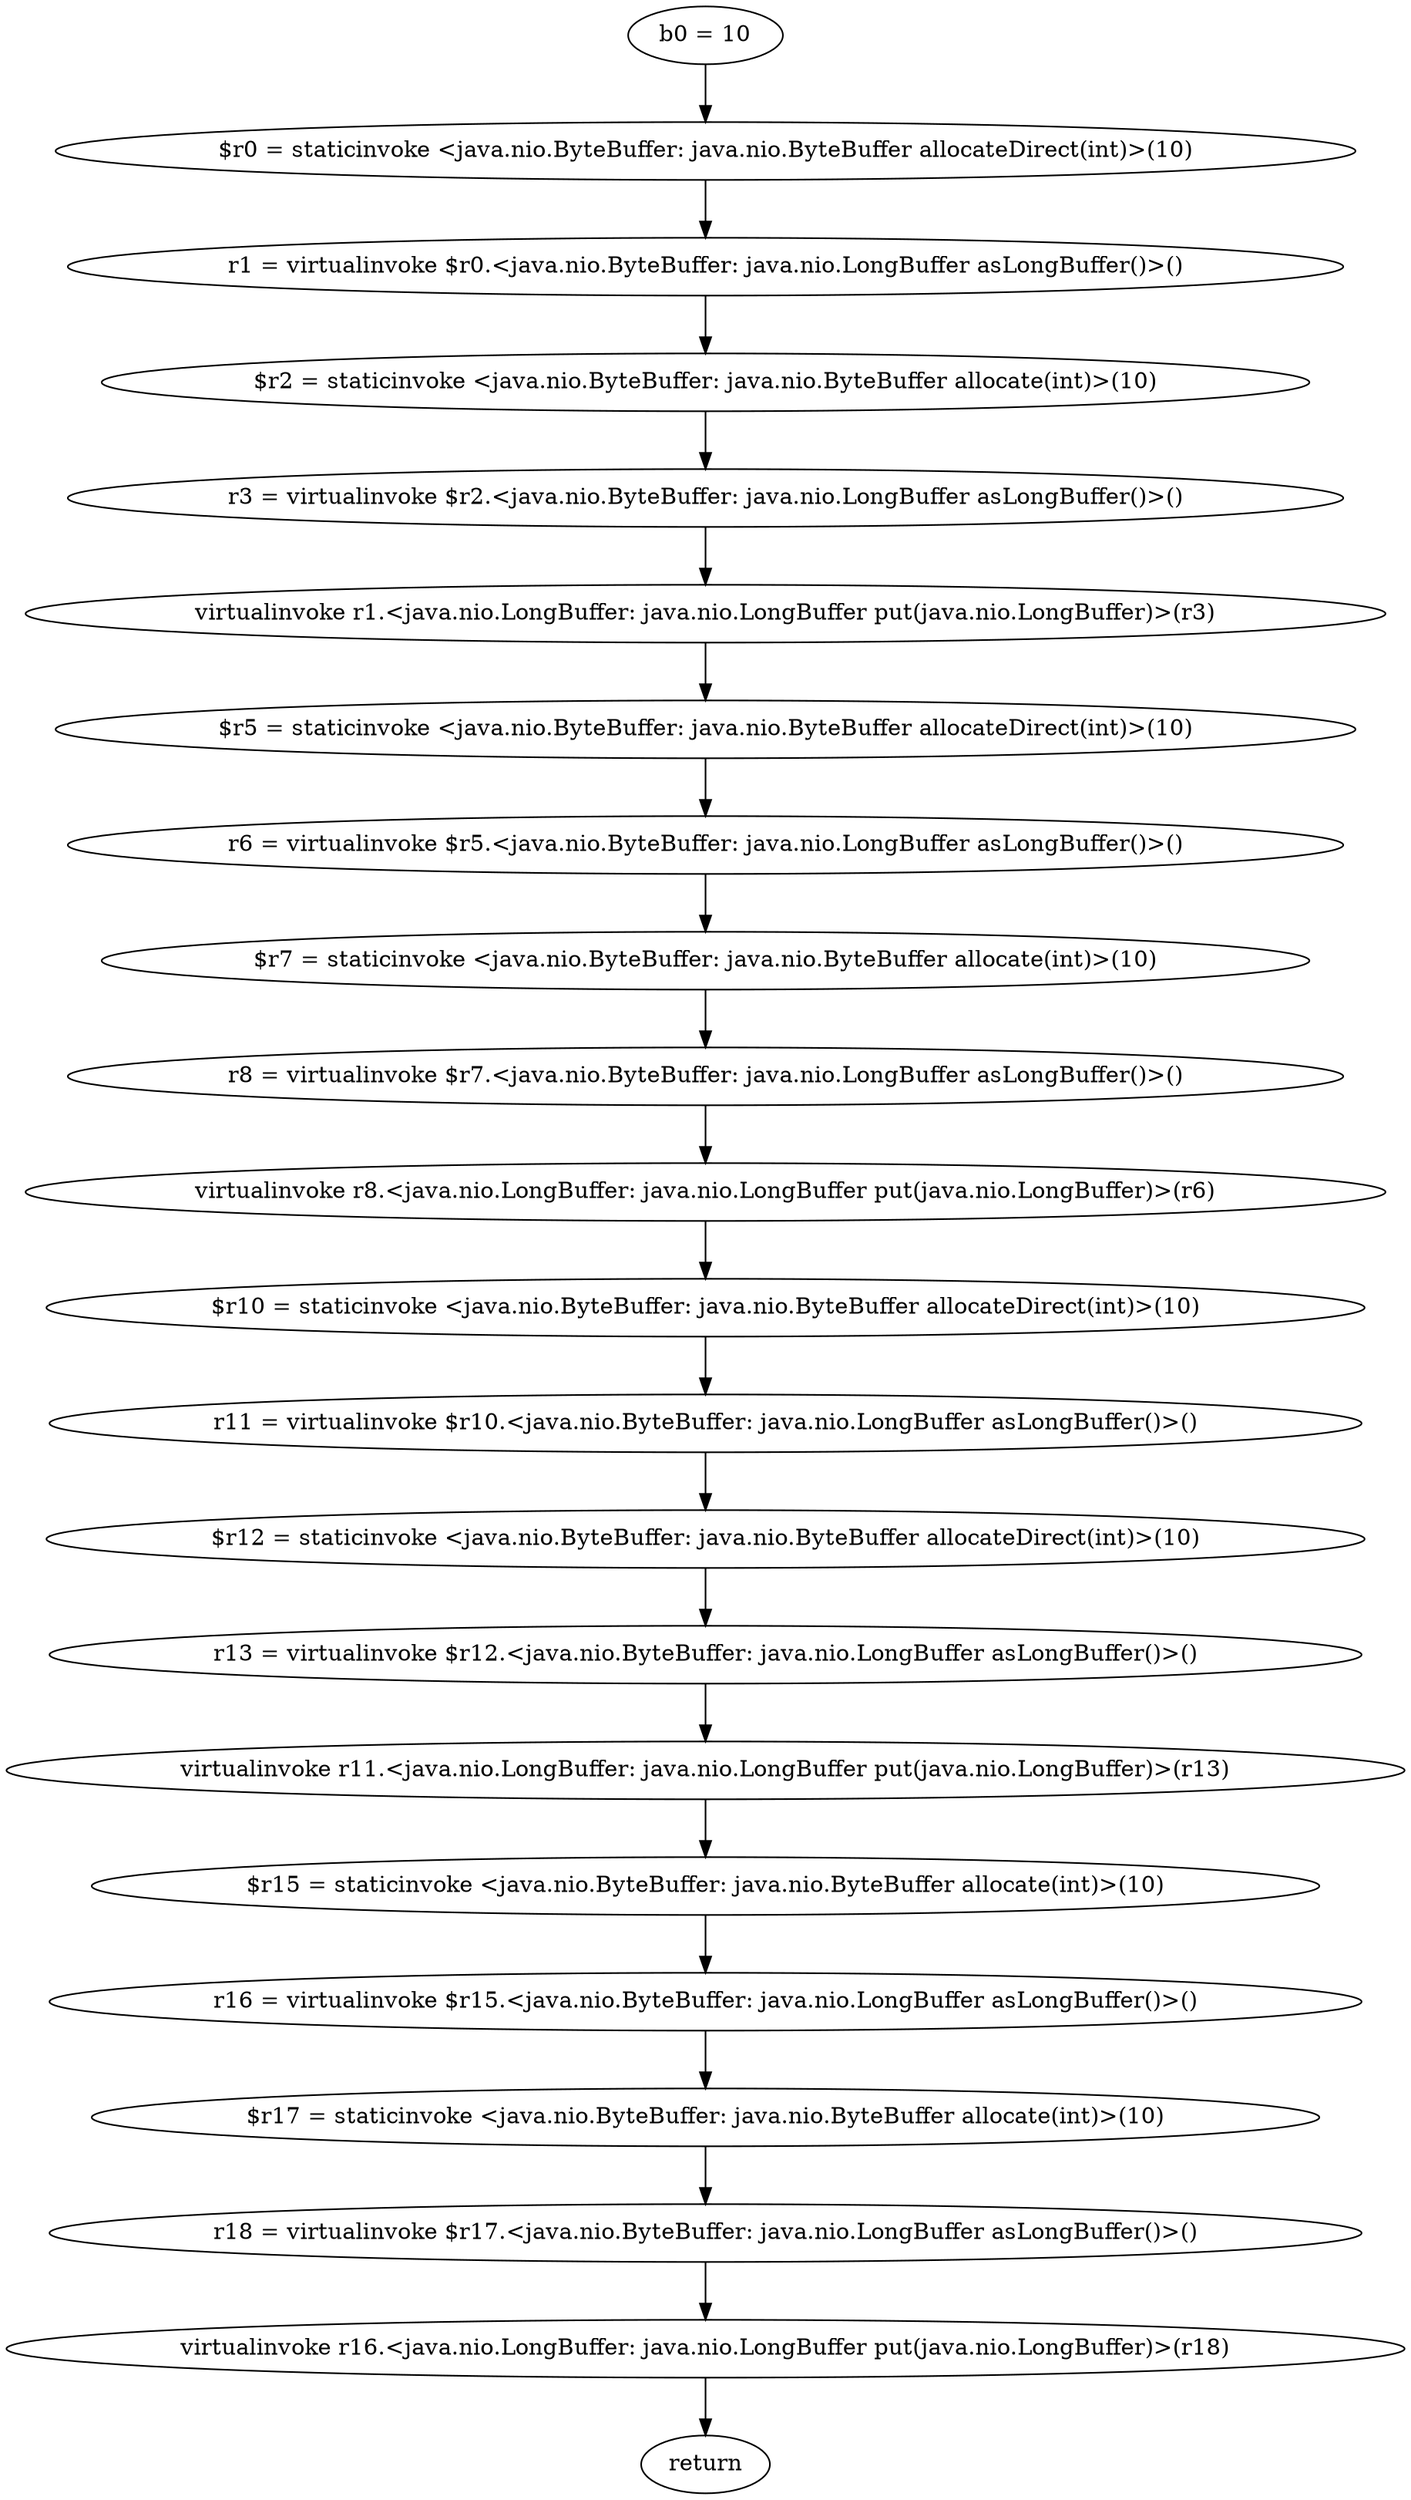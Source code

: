 digraph "unitGraph" {
    "b0 = 10"
    "$r0 = staticinvoke <java.nio.ByteBuffer: java.nio.ByteBuffer allocateDirect(int)>(10)"
    "r1 = virtualinvoke $r0.<java.nio.ByteBuffer: java.nio.LongBuffer asLongBuffer()>()"
    "$r2 = staticinvoke <java.nio.ByteBuffer: java.nio.ByteBuffer allocate(int)>(10)"
    "r3 = virtualinvoke $r2.<java.nio.ByteBuffer: java.nio.LongBuffer asLongBuffer()>()"
    "virtualinvoke r1.<java.nio.LongBuffer: java.nio.LongBuffer put(java.nio.LongBuffer)>(r3)"
    "$r5 = staticinvoke <java.nio.ByteBuffer: java.nio.ByteBuffer allocateDirect(int)>(10)"
    "r6 = virtualinvoke $r5.<java.nio.ByteBuffer: java.nio.LongBuffer asLongBuffer()>()"
    "$r7 = staticinvoke <java.nio.ByteBuffer: java.nio.ByteBuffer allocate(int)>(10)"
    "r8 = virtualinvoke $r7.<java.nio.ByteBuffer: java.nio.LongBuffer asLongBuffer()>()"
    "virtualinvoke r8.<java.nio.LongBuffer: java.nio.LongBuffer put(java.nio.LongBuffer)>(r6)"
    "$r10 = staticinvoke <java.nio.ByteBuffer: java.nio.ByteBuffer allocateDirect(int)>(10)"
    "r11 = virtualinvoke $r10.<java.nio.ByteBuffer: java.nio.LongBuffer asLongBuffer()>()"
    "$r12 = staticinvoke <java.nio.ByteBuffer: java.nio.ByteBuffer allocateDirect(int)>(10)"
    "r13 = virtualinvoke $r12.<java.nio.ByteBuffer: java.nio.LongBuffer asLongBuffer()>()"
    "virtualinvoke r11.<java.nio.LongBuffer: java.nio.LongBuffer put(java.nio.LongBuffer)>(r13)"
    "$r15 = staticinvoke <java.nio.ByteBuffer: java.nio.ByteBuffer allocate(int)>(10)"
    "r16 = virtualinvoke $r15.<java.nio.ByteBuffer: java.nio.LongBuffer asLongBuffer()>()"
    "$r17 = staticinvoke <java.nio.ByteBuffer: java.nio.ByteBuffer allocate(int)>(10)"
    "r18 = virtualinvoke $r17.<java.nio.ByteBuffer: java.nio.LongBuffer asLongBuffer()>()"
    "virtualinvoke r16.<java.nio.LongBuffer: java.nio.LongBuffer put(java.nio.LongBuffer)>(r18)"
    "return"
    "b0 = 10"->"$r0 = staticinvoke <java.nio.ByteBuffer: java.nio.ByteBuffer allocateDirect(int)>(10)";
    "$r0 = staticinvoke <java.nio.ByteBuffer: java.nio.ByteBuffer allocateDirect(int)>(10)"->"r1 = virtualinvoke $r0.<java.nio.ByteBuffer: java.nio.LongBuffer asLongBuffer()>()";
    "r1 = virtualinvoke $r0.<java.nio.ByteBuffer: java.nio.LongBuffer asLongBuffer()>()"->"$r2 = staticinvoke <java.nio.ByteBuffer: java.nio.ByteBuffer allocate(int)>(10)";
    "$r2 = staticinvoke <java.nio.ByteBuffer: java.nio.ByteBuffer allocate(int)>(10)"->"r3 = virtualinvoke $r2.<java.nio.ByteBuffer: java.nio.LongBuffer asLongBuffer()>()";
    "r3 = virtualinvoke $r2.<java.nio.ByteBuffer: java.nio.LongBuffer asLongBuffer()>()"->"virtualinvoke r1.<java.nio.LongBuffer: java.nio.LongBuffer put(java.nio.LongBuffer)>(r3)";
    "virtualinvoke r1.<java.nio.LongBuffer: java.nio.LongBuffer put(java.nio.LongBuffer)>(r3)"->"$r5 = staticinvoke <java.nio.ByteBuffer: java.nio.ByteBuffer allocateDirect(int)>(10)";
    "$r5 = staticinvoke <java.nio.ByteBuffer: java.nio.ByteBuffer allocateDirect(int)>(10)"->"r6 = virtualinvoke $r5.<java.nio.ByteBuffer: java.nio.LongBuffer asLongBuffer()>()";
    "r6 = virtualinvoke $r5.<java.nio.ByteBuffer: java.nio.LongBuffer asLongBuffer()>()"->"$r7 = staticinvoke <java.nio.ByteBuffer: java.nio.ByteBuffer allocate(int)>(10)";
    "$r7 = staticinvoke <java.nio.ByteBuffer: java.nio.ByteBuffer allocate(int)>(10)"->"r8 = virtualinvoke $r7.<java.nio.ByteBuffer: java.nio.LongBuffer asLongBuffer()>()";
    "r8 = virtualinvoke $r7.<java.nio.ByteBuffer: java.nio.LongBuffer asLongBuffer()>()"->"virtualinvoke r8.<java.nio.LongBuffer: java.nio.LongBuffer put(java.nio.LongBuffer)>(r6)";
    "virtualinvoke r8.<java.nio.LongBuffer: java.nio.LongBuffer put(java.nio.LongBuffer)>(r6)"->"$r10 = staticinvoke <java.nio.ByteBuffer: java.nio.ByteBuffer allocateDirect(int)>(10)";
    "$r10 = staticinvoke <java.nio.ByteBuffer: java.nio.ByteBuffer allocateDirect(int)>(10)"->"r11 = virtualinvoke $r10.<java.nio.ByteBuffer: java.nio.LongBuffer asLongBuffer()>()";
    "r11 = virtualinvoke $r10.<java.nio.ByteBuffer: java.nio.LongBuffer asLongBuffer()>()"->"$r12 = staticinvoke <java.nio.ByteBuffer: java.nio.ByteBuffer allocateDirect(int)>(10)";
    "$r12 = staticinvoke <java.nio.ByteBuffer: java.nio.ByteBuffer allocateDirect(int)>(10)"->"r13 = virtualinvoke $r12.<java.nio.ByteBuffer: java.nio.LongBuffer asLongBuffer()>()";
    "r13 = virtualinvoke $r12.<java.nio.ByteBuffer: java.nio.LongBuffer asLongBuffer()>()"->"virtualinvoke r11.<java.nio.LongBuffer: java.nio.LongBuffer put(java.nio.LongBuffer)>(r13)";
    "virtualinvoke r11.<java.nio.LongBuffer: java.nio.LongBuffer put(java.nio.LongBuffer)>(r13)"->"$r15 = staticinvoke <java.nio.ByteBuffer: java.nio.ByteBuffer allocate(int)>(10)";
    "$r15 = staticinvoke <java.nio.ByteBuffer: java.nio.ByteBuffer allocate(int)>(10)"->"r16 = virtualinvoke $r15.<java.nio.ByteBuffer: java.nio.LongBuffer asLongBuffer()>()";
    "r16 = virtualinvoke $r15.<java.nio.ByteBuffer: java.nio.LongBuffer asLongBuffer()>()"->"$r17 = staticinvoke <java.nio.ByteBuffer: java.nio.ByteBuffer allocate(int)>(10)";
    "$r17 = staticinvoke <java.nio.ByteBuffer: java.nio.ByteBuffer allocate(int)>(10)"->"r18 = virtualinvoke $r17.<java.nio.ByteBuffer: java.nio.LongBuffer asLongBuffer()>()";
    "r18 = virtualinvoke $r17.<java.nio.ByteBuffer: java.nio.LongBuffer asLongBuffer()>()"->"virtualinvoke r16.<java.nio.LongBuffer: java.nio.LongBuffer put(java.nio.LongBuffer)>(r18)";
    "virtualinvoke r16.<java.nio.LongBuffer: java.nio.LongBuffer put(java.nio.LongBuffer)>(r18)"->"return";
}
